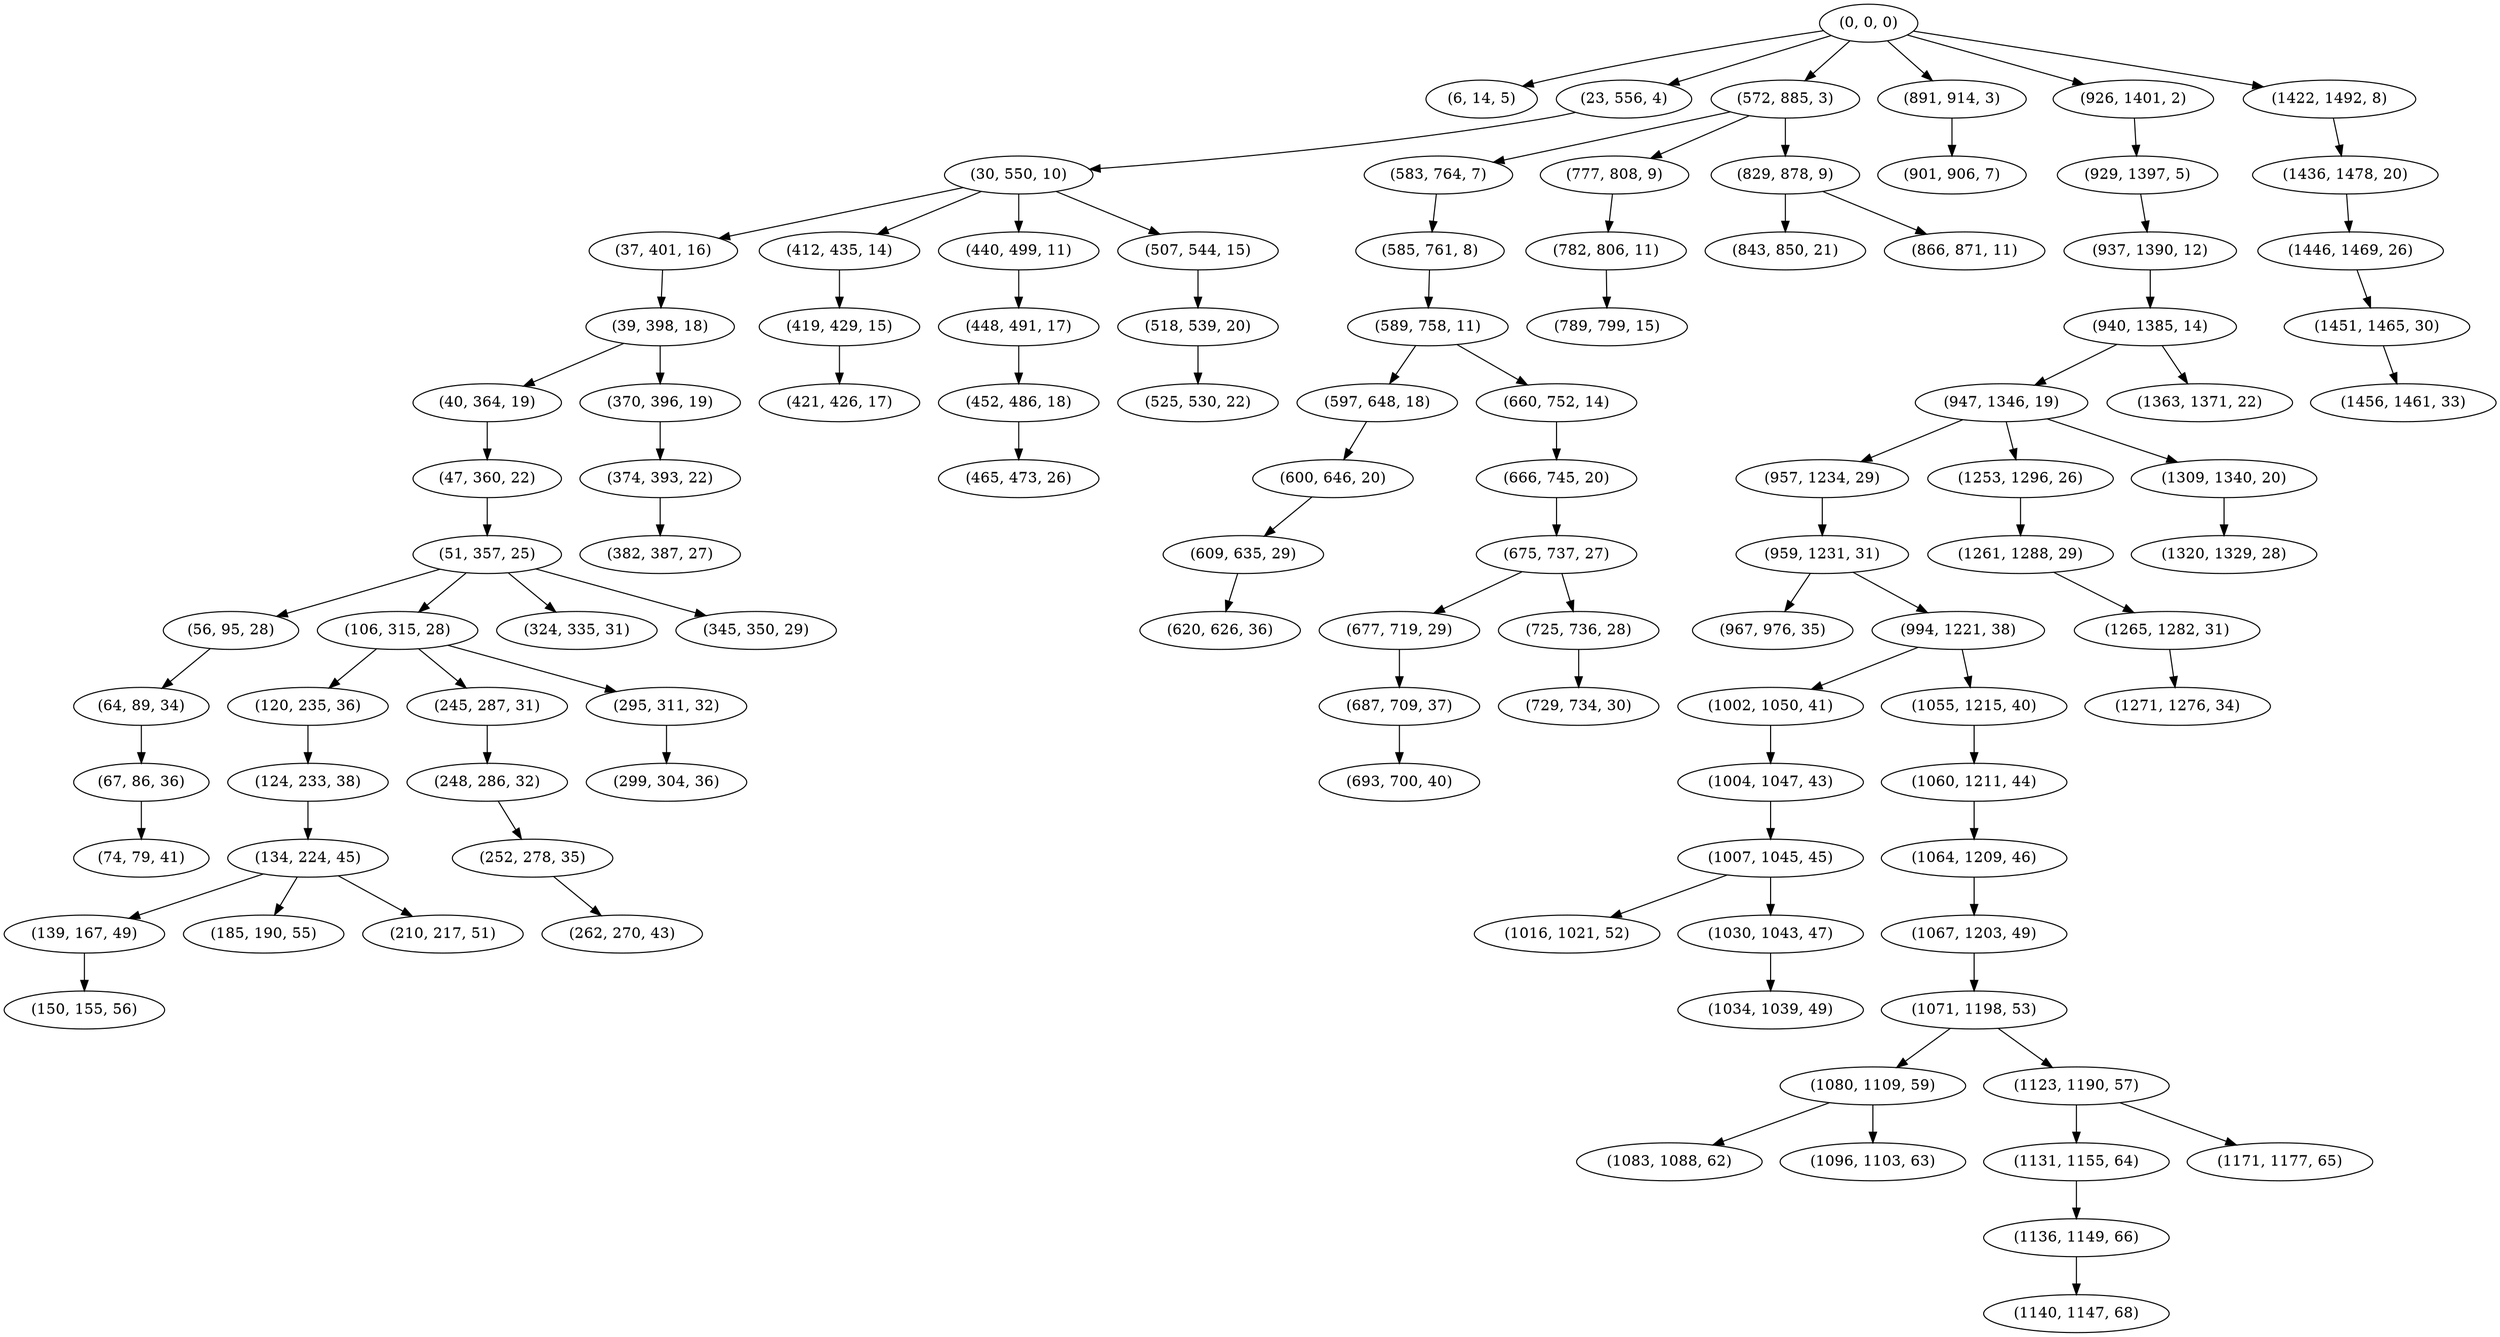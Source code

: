 digraph tree {
    "(0, 0, 0)";
    "(6, 14, 5)";
    "(23, 556, 4)";
    "(30, 550, 10)";
    "(37, 401, 16)";
    "(39, 398, 18)";
    "(40, 364, 19)";
    "(47, 360, 22)";
    "(51, 357, 25)";
    "(56, 95, 28)";
    "(64, 89, 34)";
    "(67, 86, 36)";
    "(74, 79, 41)";
    "(106, 315, 28)";
    "(120, 235, 36)";
    "(124, 233, 38)";
    "(134, 224, 45)";
    "(139, 167, 49)";
    "(150, 155, 56)";
    "(185, 190, 55)";
    "(210, 217, 51)";
    "(245, 287, 31)";
    "(248, 286, 32)";
    "(252, 278, 35)";
    "(262, 270, 43)";
    "(295, 311, 32)";
    "(299, 304, 36)";
    "(324, 335, 31)";
    "(345, 350, 29)";
    "(370, 396, 19)";
    "(374, 393, 22)";
    "(382, 387, 27)";
    "(412, 435, 14)";
    "(419, 429, 15)";
    "(421, 426, 17)";
    "(440, 499, 11)";
    "(448, 491, 17)";
    "(452, 486, 18)";
    "(465, 473, 26)";
    "(507, 544, 15)";
    "(518, 539, 20)";
    "(525, 530, 22)";
    "(572, 885, 3)";
    "(583, 764, 7)";
    "(585, 761, 8)";
    "(589, 758, 11)";
    "(597, 648, 18)";
    "(600, 646, 20)";
    "(609, 635, 29)";
    "(620, 626, 36)";
    "(660, 752, 14)";
    "(666, 745, 20)";
    "(675, 737, 27)";
    "(677, 719, 29)";
    "(687, 709, 37)";
    "(693, 700, 40)";
    "(725, 736, 28)";
    "(729, 734, 30)";
    "(777, 808, 9)";
    "(782, 806, 11)";
    "(789, 799, 15)";
    "(829, 878, 9)";
    "(843, 850, 21)";
    "(866, 871, 11)";
    "(891, 914, 3)";
    "(901, 906, 7)";
    "(926, 1401, 2)";
    "(929, 1397, 5)";
    "(937, 1390, 12)";
    "(940, 1385, 14)";
    "(947, 1346, 19)";
    "(957, 1234, 29)";
    "(959, 1231, 31)";
    "(967, 976, 35)";
    "(994, 1221, 38)";
    "(1002, 1050, 41)";
    "(1004, 1047, 43)";
    "(1007, 1045, 45)";
    "(1016, 1021, 52)";
    "(1030, 1043, 47)";
    "(1034, 1039, 49)";
    "(1055, 1215, 40)";
    "(1060, 1211, 44)";
    "(1064, 1209, 46)";
    "(1067, 1203, 49)";
    "(1071, 1198, 53)";
    "(1080, 1109, 59)";
    "(1083, 1088, 62)";
    "(1096, 1103, 63)";
    "(1123, 1190, 57)";
    "(1131, 1155, 64)";
    "(1136, 1149, 66)";
    "(1140, 1147, 68)";
    "(1171, 1177, 65)";
    "(1253, 1296, 26)";
    "(1261, 1288, 29)";
    "(1265, 1282, 31)";
    "(1271, 1276, 34)";
    "(1309, 1340, 20)";
    "(1320, 1329, 28)";
    "(1363, 1371, 22)";
    "(1422, 1492, 8)";
    "(1436, 1478, 20)";
    "(1446, 1469, 26)";
    "(1451, 1465, 30)";
    "(1456, 1461, 33)";
    "(0, 0, 0)" -> "(6, 14, 5)";
    "(0, 0, 0)" -> "(23, 556, 4)";
    "(0, 0, 0)" -> "(572, 885, 3)";
    "(0, 0, 0)" -> "(891, 914, 3)";
    "(0, 0, 0)" -> "(926, 1401, 2)";
    "(0, 0, 0)" -> "(1422, 1492, 8)";
    "(23, 556, 4)" -> "(30, 550, 10)";
    "(30, 550, 10)" -> "(37, 401, 16)";
    "(30, 550, 10)" -> "(412, 435, 14)";
    "(30, 550, 10)" -> "(440, 499, 11)";
    "(30, 550, 10)" -> "(507, 544, 15)";
    "(37, 401, 16)" -> "(39, 398, 18)";
    "(39, 398, 18)" -> "(40, 364, 19)";
    "(39, 398, 18)" -> "(370, 396, 19)";
    "(40, 364, 19)" -> "(47, 360, 22)";
    "(47, 360, 22)" -> "(51, 357, 25)";
    "(51, 357, 25)" -> "(56, 95, 28)";
    "(51, 357, 25)" -> "(106, 315, 28)";
    "(51, 357, 25)" -> "(324, 335, 31)";
    "(51, 357, 25)" -> "(345, 350, 29)";
    "(56, 95, 28)" -> "(64, 89, 34)";
    "(64, 89, 34)" -> "(67, 86, 36)";
    "(67, 86, 36)" -> "(74, 79, 41)";
    "(106, 315, 28)" -> "(120, 235, 36)";
    "(106, 315, 28)" -> "(245, 287, 31)";
    "(106, 315, 28)" -> "(295, 311, 32)";
    "(120, 235, 36)" -> "(124, 233, 38)";
    "(124, 233, 38)" -> "(134, 224, 45)";
    "(134, 224, 45)" -> "(139, 167, 49)";
    "(134, 224, 45)" -> "(185, 190, 55)";
    "(134, 224, 45)" -> "(210, 217, 51)";
    "(139, 167, 49)" -> "(150, 155, 56)";
    "(245, 287, 31)" -> "(248, 286, 32)";
    "(248, 286, 32)" -> "(252, 278, 35)";
    "(252, 278, 35)" -> "(262, 270, 43)";
    "(295, 311, 32)" -> "(299, 304, 36)";
    "(370, 396, 19)" -> "(374, 393, 22)";
    "(374, 393, 22)" -> "(382, 387, 27)";
    "(412, 435, 14)" -> "(419, 429, 15)";
    "(419, 429, 15)" -> "(421, 426, 17)";
    "(440, 499, 11)" -> "(448, 491, 17)";
    "(448, 491, 17)" -> "(452, 486, 18)";
    "(452, 486, 18)" -> "(465, 473, 26)";
    "(507, 544, 15)" -> "(518, 539, 20)";
    "(518, 539, 20)" -> "(525, 530, 22)";
    "(572, 885, 3)" -> "(583, 764, 7)";
    "(572, 885, 3)" -> "(777, 808, 9)";
    "(572, 885, 3)" -> "(829, 878, 9)";
    "(583, 764, 7)" -> "(585, 761, 8)";
    "(585, 761, 8)" -> "(589, 758, 11)";
    "(589, 758, 11)" -> "(597, 648, 18)";
    "(589, 758, 11)" -> "(660, 752, 14)";
    "(597, 648, 18)" -> "(600, 646, 20)";
    "(600, 646, 20)" -> "(609, 635, 29)";
    "(609, 635, 29)" -> "(620, 626, 36)";
    "(660, 752, 14)" -> "(666, 745, 20)";
    "(666, 745, 20)" -> "(675, 737, 27)";
    "(675, 737, 27)" -> "(677, 719, 29)";
    "(675, 737, 27)" -> "(725, 736, 28)";
    "(677, 719, 29)" -> "(687, 709, 37)";
    "(687, 709, 37)" -> "(693, 700, 40)";
    "(725, 736, 28)" -> "(729, 734, 30)";
    "(777, 808, 9)" -> "(782, 806, 11)";
    "(782, 806, 11)" -> "(789, 799, 15)";
    "(829, 878, 9)" -> "(843, 850, 21)";
    "(829, 878, 9)" -> "(866, 871, 11)";
    "(891, 914, 3)" -> "(901, 906, 7)";
    "(926, 1401, 2)" -> "(929, 1397, 5)";
    "(929, 1397, 5)" -> "(937, 1390, 12)";
    "(937, 1390, 12)" -> "(940, 1385, 14)";
    "(940, 1385, 14)" -> "(947, 1346, 19)";
    "(940, 1385, 14)" -> "(1363, 1371, 22)";
    "(947, 1346, 19)" -> "(957, 1234, 29)";
    "(947, 1346, 19)" -> "(1253, 1296, 26)";
    "(947, 1346, 19)" -> "(1309, 1340, 20)";
    "(957, 1234, 29)" -> "(959, 1231, 31)";
    "(959, 1231, 31)" -> "(967, 976, 35)";
    "(959, 1231, 31)" -> "(994, 1221, 38)";
    "(994, 1221, 38)" -> "(1002, 1050, 41)";
    "(994, 1221, 38)" -> "(1055, 1215, 40)";
    "(1002, 1050, 41)" -> "(1004, 1047, 43)";
    "(1004, 1047, 43)" -> "(1007, 1045, 45)";
    "(1007, 1045, 45)" -> "(1016, 1021, 52)";
    "(1007, 1045, 45)" -> "(1030, 1043, 47)";
    "(1030, 1043, 47)" -> "(1034, 1039, 49)";
    "(1055, 1215, 40)" -> "(1060, 1211, 44)";
    "(1060, 1211, 44)" -> "(1064, 1209, 46)";
    "(1064, 1209, 46)" -> "(1067, 1203, 49)";
    "(1067, 1203, 49)" -> "(1071, 1198, 53)";
    "(1071, 1198, 53)" -> "(1080, 1109, 59)";
    "(1071, 1198, 53)" -> "(1123, 1190, 57)";
    "(1080, 1109, 59)" -> "(1083, 1088, 62)";
    "(1080, 1109, 59)" -> "(1096, 1103, 63)";
    "(1123, 1190, 57)" -> "(1131, 1155, 64)";
    "(1123, 1190, 57)" -> "(1171, 1177, 65)";
    "(1131, 1155, 64)" -> "(1136, 1149, 66)";
    "(1136, 1149, 66)" -> "(1140, 1147, 68)";
    "(1253, 1296, 26)" -> "(1261, 1288, 29)";
    "(1261, 1288, 29)" -> "(1265, 1282, 31)";
    "(1265, 1282, 31)" -> "(1271, 1276, 34)";
    "(1309, 1340, 20)" -> "(1320, 1329, 28)";
    "(1422, 1492, 8)" -> "(1436, 1478, 20)";
    "(1436, 1478, 20)" -> "(1446, 1469, 26)";
    "(1446, 1469, 26)" -> "(1451, 1465, 30)";
    "(1451, 1465, 30)" -> "(1456, 1461, 33)";
}
